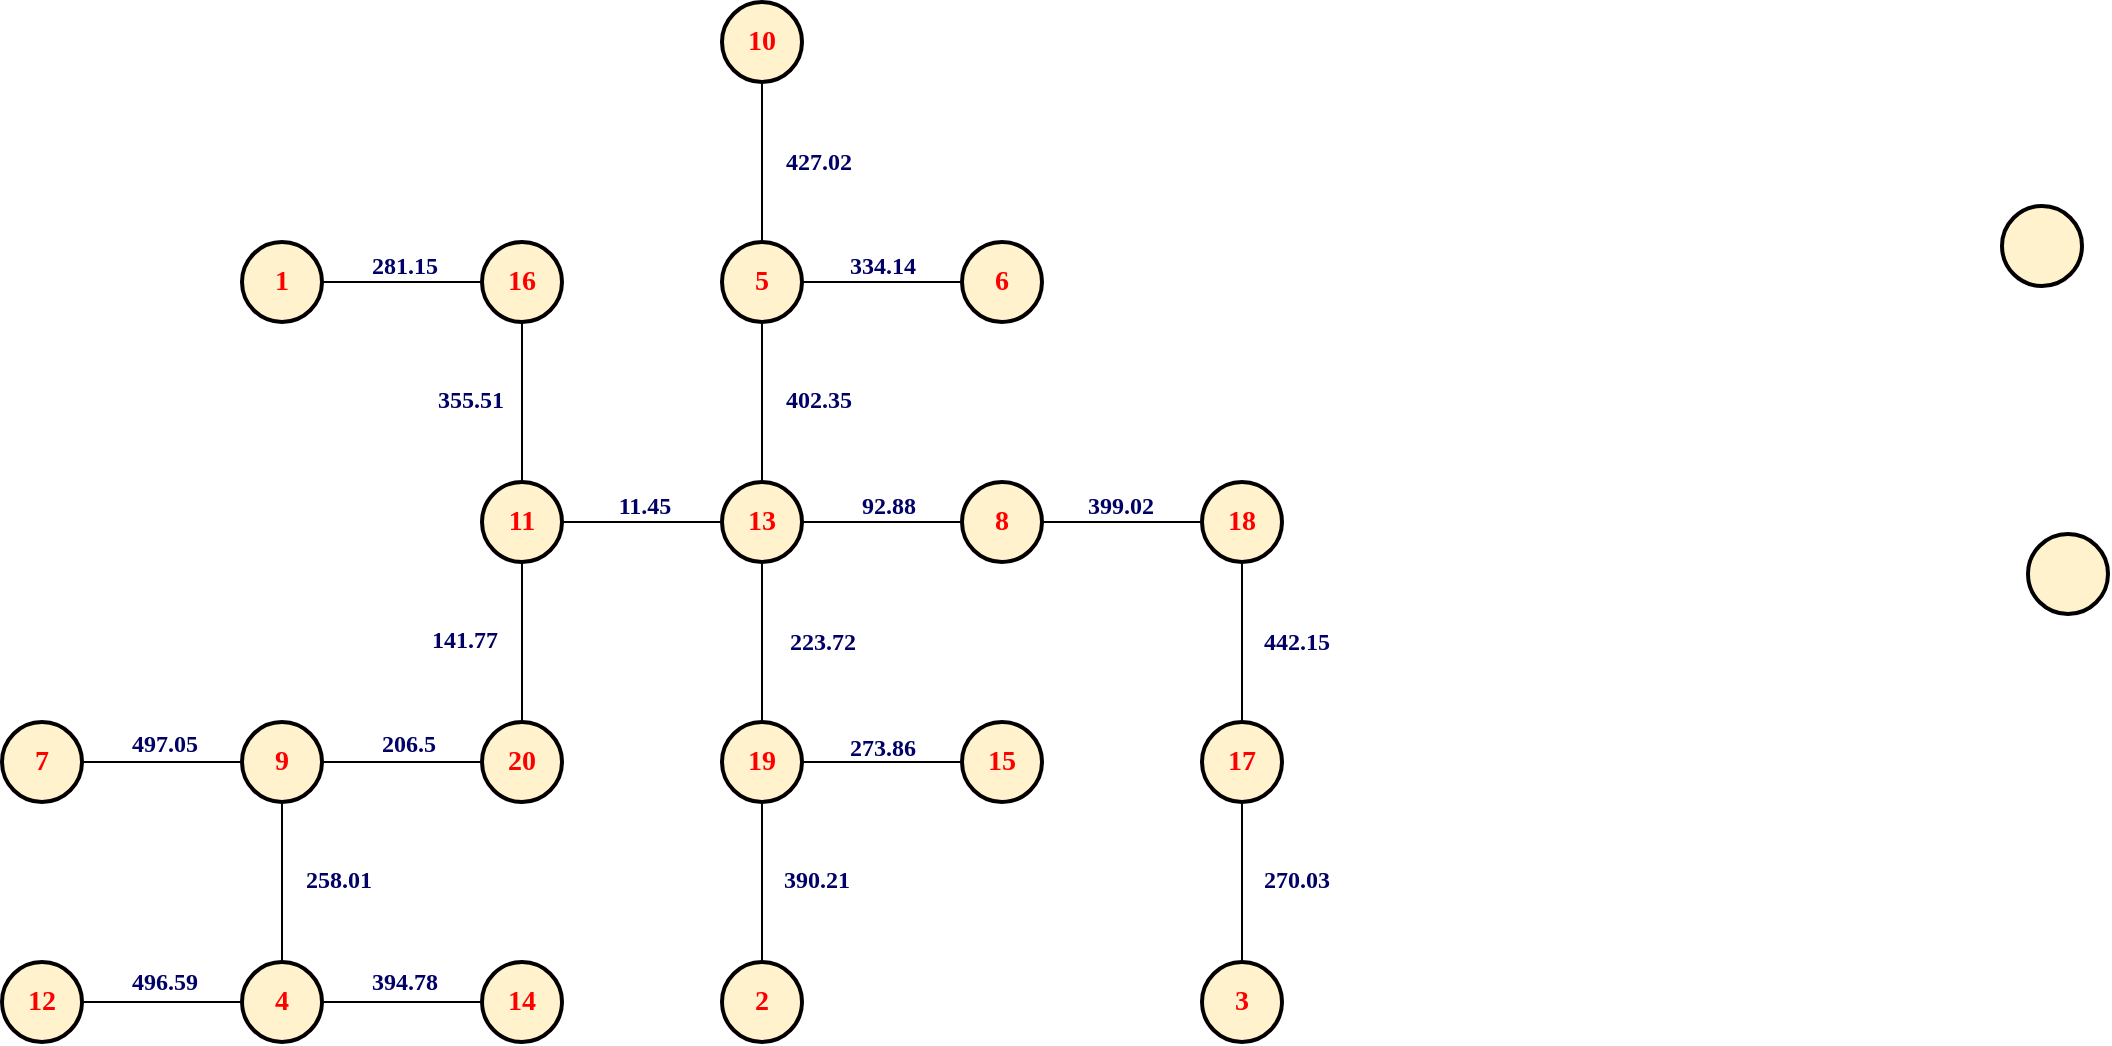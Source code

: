 <mxfile version="24.3.1" type="github">
  <diagram name="Page-1" id="gBuPnpiRrYP1-eBrUCZt">
    <mxGraphModel dx="1195" dy="615" grid="0" gridSize="10" guides="1" tooltips="1" connect="1" arrows="1" fold="1" page="1" pageScale="1" pageWidth="4681" pageHeight="3300" math="0" shadow="0">
      <root>
        <mxCell id="0" />
        <mxCell id="1" parent="0" />
        <mxCell id="evfKNI3alcSAuEDwDKYb-1" value="11" style="ellipse;whiteSpace=wrap;html=1;aspect=fixed;fillColor=#FFF2CC;strokeColor=#000000;strokeWidth=2;fontColor=#FF0000;fontFamily=Times New Roman;fontSize=14;fontStyle=1" vertex="1" parent="1">
          <mxGeometry x="437" y="354" width="40" height="40" as="geometry" />
        </mxCell>
        <mxCell id="evfKNI3alcSAuEDwDKYb-2" value="13" style="ellipse;whiteSpace=wrap;html=1;aspect=fixed;fillColor=#FFF2CC;strokeColor=#000000;strokeWidth=2;fontColor=#FF0000;fontFamily=Times New Roman;fontSize=14;fontStyle=1" vertex="1" parent="1">
          <mxGeometry x="557" y="354" width="40" height="40" as="geometry" />
        </mxCell>
        <mxCell id="evfKNI3alcSAuEDwDKYb-3" value="5" style="ellipse;whiteSpace=wrap;html=1;aspect=fixed;fillColor=#FFF2CC;strokeColor=#000000;strokeWidth=2;fontColor=#FF0000;fontFamily=Times New Roman;fontSize=14;fontStyle=1" vertex="1" parent="1">
          <mxGeometry x="557" y="234" width="40" height="40" as="geometry" />
        </mxCell>
        <mxCell id="evfKNI3alcSAuEDwDKYb-4" value="1" style="ellipse;whiteSpace=wrap;html=1;aspect=fixed;fillColor=#FFF2CC;strokeColor=#000000;strokeWidth=2;fontColor=#FF0000;fontFamily=Times New Roman;fontSize=14;fontStyle=1" vertex="1" parent="1">
          <mxGeometry x="317" y="234" width="40" height="40" as="geometry" />
        </mxCell>
        <mxCell id="evfKNI3alcSAuEDwDKYb-5" value="2" style="ellipse;whiteSpace=wrap;html=1;aspect=fixed;fillColor=#FFF2CC;strokeColor=#000000;strokeWidth=2;fontColor=#FF0000;fontFamily=Times New Roman;fontSize=14;fontStyle=1" vertex="1" parent="1">
          <mxGeometry x="557" y="594" width="40" height="40" as="geometry" />
        </mxCell>
        <mxCell id="evfKNI3alcSAuEDwDKYb-7" value="17" style="ellipse;whiteSpace=wrap;html=1;aspect=fixed;fillColor=#FFF2CC;strokeColor=#000000;strokeWidth=2;fontColor=#FF0000;fontFamily=Times New Roman;fontSize=14;fontStyle=1" vertex="1" parent="1">
          <mxGeometry x="797" y="474" width="40" height="40" as="geometry" />
        </mxCell>
        <mxCell id="evfKNI3alcSAuEDwDKYb-8" value="4" style="ellipse;whiteSpace=wrap;html=1;aspect=fixed;fillColor=#FFF2CC;strokeColor=#000000;strokeWidth=2;fontColor=#FF0000;fontFamily=Times New Roman;fontSize=14;fontStyle=1" vertex="1" parent="1">
          <mxGeometry x="317" y="594" width="40" height="40" as="geometry" />
        </mxCell>
        <mxCell id="evfKNI3alcSAuEDwDKYb-9" value="9" style="ellipse;whiteSpace=wrap;html=1;aspect=fixed;fillColor=#FFF2CC;strokeColor=#000000;strokeWidth=2;fontColor=#FF0000;fontFamily=Times New Roman;fontSize=14;fontStyle=1" vertex="1" parent="1">
          <mxGeometry x="317" y="474" width="40" height="40" as="geometry" />
        </mxCell>
        <mxCell id="evfKNI3alcSAuEDwDKYb-10" value="20" style="ellipse;whiteSpace=wrap;html=1;aspect=fixed;fillColor=#FFF2CC;strokeColor=#000000;strokeWidth=2;fontColor=#FF0000;fontFamily=Times New Roman;fontSize=14;fontStyle=1" vertex="1" parent="1">
          <mxGeometry x="437" y="474" width="40" height="40" as="geometry" />
        </mxCell>
        <mxCell id="evfKNI3alcSAuEDwDKYb-11" value="8" style="ellipse;whiteSpace=wrap;html=1;aspect=fixed;fillColor=#FFF2CC;strokeColor=#000000;strokeWidth=2;fontColor=#FF0000;fontFamily=Times New Roman;fontSize=14;fontStyle=1" vertex="1" parent="1">
          <mxGeometry x="677" y="354" width="40" height="40" as="geometry" />
        </mxCell>
        <mxCell id="evfKNI3alcSAuEDwDKYb-12" value="19" style="ellipse;whiteSpace=wrap;html=1;aspect=fixed;fillColor=#FFF2CC;strokeColor=#000000;strokeWidth=2;fontColor=#FF0000;fontFamily=Times New Roman;fontSize=14;fontStyle=1" vertex="1" parent="1">
          <mxGeometry x="557" y="474" width="40" height="40" as="geometry" />
        </mxCell>
        <mxCell id="evfKNI3alcSAuEDwDKYb-13" value="3" style="ellipse;whiteSpace=wrap;html=1;aspect=fixed;fillColor=#FFF2CC;strokeColor=#000000;strokeWidth=2;fontColor=#FF0000;fontFamily=Times New Roman;fontSize=14;fontStyle=1" vertex="1" parent="1">
          <mxGeometry x="797" y="594" width="40" height="40" as="geometry" />
        </mxCell>
        <mxCell id="evfKNI3alcSAuEDwDKYb-14" value="6" style="ellipse;whiteSpace=wrap;html=1;aspect=fixed;fillColor=#FFF2CC;strokeColor=#000000;strokeWidth=2;fontColor=#FF0000;fontFamily=Times New Roman;fontSize=14;fontStyle=1" vertex="1" parent="1">
          <mxGeometry x="677" y="234" width="40" height="40" as="geometry" />
        </mxCell>
        <mxCell id="evfKNI3alcSAuEDwDKYb-15" value="15" style="ellipse;whiteSpace=wrap;html=1;aspect=fixed;fillColor=#FFF2CC;strokeColor=#000000;strokeWidth=2;fontColor=#FF0000;fontFamily=Times New Roman;fontSize=14;fontStyle=1" vertex="1" parent="1">
          <mxGeometry x="677" y="474" width="40" height="40" as="geometry" />
        </mxCell>
        <mxCell id="evfKNI3alcSAuEDwDKYb-16" value="16" style="ellipse;whiteSpace=wrap;html=1;aspect=fixed;fillColor=#FFF2CC;strokeColor=#000000;strokeWidth=2;fontColor=#FF0000;fontFamily=Times New Roman;fontSize=14;fontStyle=1" vertex="1" parent="1">
          <mxGeometry x="437" y="234" width="40" height="40" as="geometry" />
        </mxCell>
        <mxCell id="evfKNI3alcSAuEDwDKYb-17" value="18" style="ellipse;whiteSpace=wrap;html=1;aspect=fixed;fillColor=#FFF2CC;strokeColor=#000000;strokeWidth=2;fontColor=#FF0000;fontFamily=Times New Roman;fontSize=14;fontStyle=1" vertex="1" parent="1">
          <mxGeometry x="797" y="354" width="40" height="40" as="geometry" />
        </mxCell>
        <mxCell id="evfKNI3alcSAuEDwDKYb-18" value="12" style="ellipse;whiteSpace=wrap;html=1;aspect=fixed;fillColor=#FFF2CC;strokeColor=#000000;strokeWidth=2;fontColor=#FF0000;fontFamily=Times New Roman;fontSize=14;fontStyle=1" vertex="1" parent="1">
          <mxGeometry x="197" y="594" width="40" height="40" as="geometry" />
        </mxCell>
        <mxCell id="evfKNI3alcSAuEDwDKYb-19" value="" style="ellipse;whiteSpace=wrap;html=1;aspect=fixed;fillColor=#FFF2CC;strokeColor=#000000;strokeWidth=2;" vertex="1" parent="1">
          <mxGeometry x="1210" y="380" width="40" height="40" as="geometry" />
        </mxCell>
        <mxCell id="evfKNI3alcSAuEDwDKYb-20" value="7" style="ellipse;whiteSpace=wrap;html=1;aspect=fixed;fillColor=#FFF2CC;strokeColor=#000000;strokeWidth=2;fontColor=#FF0000;fontFamily=Times New Roman;fontSize=14;fontStyle=1" vertex="1" parent="1">
          <mxGeometry x="197" y="474" width="40" height="40" as="geometry" />
        </mxCell>
        <mxCell id="evfKNI3alcSAuEDwDKYb-21" value="10" style="ellipse;whiteSpace=wrap;html=1;aspect=fixed;fillColor=#FFF2CC;strokeColor=#000000;strokeWidth=2;fontColor=#FF0000;fontFamily=Times New Roman;fontSize=14;fontStyle=1" vertex="1" parent="1">
          <mxGeometry x="557" y="114" width="40" height="40" as="geometry" />
        </mxCell>
        <mxCell id="evfKNI3alcSAuEDwDKYb-22" value="14" style="ellipse;whiteSpace=wrap;html=1;aspect=fixed;fillColor=#FFF2CC;strokeColor=#000000;strokeWidth=2;fontColor=#FF0000;fontFamily=Times New Roman;fontSize=14;fontStyle=1" vertex="1" parent="1">
          <mxGeometry x="437" y="594" width="40" height="40" as="geometry" />
        </mxCell>
        <mxCell id="evfKNI3alcSAuEDwDKYb-24" value="" style="endArrow=none;html=1;rounded=0;exitX=1;exitY=0.5;exitDx=0;exitDy=0;entryX=0;entryY=0.5;entryDx=0;entryDy=0;" edge="1" parent="1" source="evfKNI3alcSAuEDwDKYb-2" target="evfKNI3alcSAuEDwDKYb-11">
          <mxGeometry width="50" height="50" relative="1" as="geometry">
            <mxPoint x="717" y="374" as="sourcePoint" />
            <mxPoint x="767" y="324" as="targetPoint" />
          </mxGeometry>
        </mxCell>
        <mxCell id="evfKNI3alcSAuEDwDKYb-25" style="edgeStyle=orthogonalEdgeStyle;rounded=0;orthogonalLoop=1;jettySize=auto;html=1;exitX=1;exitY=0.5;exitDx=0;exitDy=0;entryX=0;entryY=0.5;entryDx=0;entryDy=0;endArrow=none;endFill=0;" edge="1" parent="1" source="evfKNI3alcSAuEDwDKYb-1" target="evfKNI3alcSAuEDwDKYb-2">
          <mxGeometry relative="1" as="geometry" />
        </mxCell>
        <mxCell id="evfKNI3alcSAuEDwDKYb-26" value="" style="endArrow=none;html=1;rounded=0;exitX=0.5;exitY=1;exitDx=0;exitDy=0;" edge="1" parent="1" source="evfKNI3alcSAuEDwDKYb-1" target="evfKNI3alcSAuEDwDKYb-10">
          <mxGeometry width="50" height="50" relative="1" as="geometry">
            <mxPoint x="477" y="454" as="sourcePoint" />
            <mxPoint x="597" y="454" as="targetPoint" />
          </mxGeometry>
        </mxCell>
        <mxCell id="evfKNI3alcSAuEDwDKYb-27" value="" style="endArrow=none;html=1;rounded=0;exitX=0;exitY=0.5;exitDx=0;exitDy=0;entryX=1;entryY=0.5;entryDx=0;entryDy=0;" edge="1" parent="1" source="evfKNI3alcSAuEDwDKYb-10" target="evfKNI3alcSAuEDwDKYb-9">
          <mxGeometry width="50" height="50" relative="1" as="geometry">
            <mxPoint x="507" y="504" as="sourcePoint" />
            <mxPoint x="507" y="584" as="targetPoint" />
          </mxGeometry>
        </mxCell>
        <mxCell id="evfKNI3alcSAuEDwDKYb-28" value="" style="endArrow=none;html=1;rounded=0;exitX=0.5;exitY=1;exitDx=0;exitDy=0;entryX=0.5;entryY=0;entryDx=0;entryDy=0;" edge="1" parent="1" source="evfKNI3alcSAuEDwDKYb-7" target="evfKNI3alcSAuEDwDKYb-13">
          <mxGeometry width="50" height="50" relative="1" as="geometry">
            <mxPoint x="797" y="284" as="sourcePoint" />
            <mxPoint x="837" y="524" as="targetPoint" />
          </mxGeometry>
        </mxCell>
        <mxCell id="evfKNI3alcSAuEDwDKYb-29" value="" style="endArrow=none;html=1;rounded=0;exitX=0;exitY=0.5;exitDx=0;exitDy=0;entryX=1;entryY=0.5;entryDx=0;entryDy=0;" edge="1" parent="1" source="evfKNI3alcSAuEDwDKYb-15" target="evfKNI3alcSAuEDwDKYb-12">
          <mxGeometry width="50" height="50" relative="1" as="geometry">
            <mxPoint x="547" y="514" as="sourcePoint" />
            <mxPoint x="697" y="584" as="targetPoint" />
          </mxGeometry>
        </mxCell>
        <mxCell id="evfKNI3alcSAuEDwDKYb-30" value="" style="endArrow=none;html=1;rounded=0;exitX=0;exitY=0.5;exitDx=0;exitDy=0;entryX=1;entryY=0.5;entryDx=0;entryDy=0;" edge="1" parent="1" source="evfKNI3alcSAuEDwDKYb-16" target="evfKNI3alcSAuEDwDKYb-4">
          <mxGeometry width="50" height="50" relative="1" as="geometry">
            <mxPoint x="627" y="534" as="sourcePoint" />
            <mxPoint x="627" y="614" as="targetPoint" />
          </mxGeometry>
        </mxCell>
        <mxCell id="evfKNI3alcSAuEDwDKYb-31" value="" style="endArrow=none;html=1;rounded=0;exitX=1;exitY=0.5;exitDx=0;exitDy=0;entryX=0;entryY=0.5;entryDx=0;entryDy=0;" edge="1" parent="1" source="evfKNI3alcSAuEDwDKYb-3" target="evfKNI3alcSAuEDwDKYb-14">
          <mxGeometry width="50" height="50" relative="1" as="geometry">
            <mxPoint x="927" y="404" as="sourcePoint" />
            <mxPoint x="997" y="404" as="targetPoint" />
          </mxGeometry>
        </mxCell>
        <mxCell id="evfKNI3alcSAuEDwDKYb-32" value="" style="endArrow=none;html=1;rounded=0;exitX=0.5;exitY=1;exitDx=0;exitDy=0;entryX=0.5;entryY=0;entryDx=0;entryDy=0;" edge="1" parent="1" source="evfKNI3alcSAuEDwDKYb-16" target="evfKNI3alcSAuEDwDKYb-1">
          <mxGeometry width="50" height="50" relative="1" as="geometry">
            <mxPoint x="457" y="314" as="sourcePoint" />
            <mxPoint x="537" y="314" as="targetPoint" />
          </mxGeometry>
        </mxCell>
        <mxCell id="evfKNI3alcSAuEDwDKYb-33" value="" style="endArrow=none;html=1;rounded=0;entryX=0.5;entryY=0;entryDx=0;entryDy=0;exitX=0.5;exitY=1;exitDx=0;exitDy=0;" edge="1" parent="1" source="evfKNI3alcSAuEDwDKYb-12" target="evfKNI3alcSAuEDwDKYb-5">
          <mxGeometry width="50" height="50" relative="1" as="geometry">
            <mxPoint x="637" y="554" as="sourcePoint" />
            <mxPoint x="697" y="669" as="targetPoint" />
          </mxGeometry>
        </mxCell>
        <mxCell id="evfKNI3alcSAuEDwDKYb-35" value="" style="endArrow=none;html=1;rounded=0;exitX=1;exitY=0.5;exitDx=0;exitDy=0;entryX=0;entryY=0.5;entryDx=0;entryDy=0;" edge="1" parent="1" source="evfKNI3alcSAuEDwDKYb-8" target="evfKNI3alcSAuEDwDKYb-22">
          <mxGeometry width="50" height="50" relative="1" as="geometry">
            <mxPoint x="377" y="634" as="sourcePoint" />
            <mxPoint x="427" y="634" as="targetPoint" />
          </mxGeometry>
        </mxCell>
        <mxCell id="evfKNI3alcSAuEDwDKYb-36" value="" style="endArrow=none;html=1;rounded=0;exitX=1;exitY=0.5;exitDx=0;exitDy=0;entryX=0;entryY=0.5;entryDx=0;entryDy=0;" edge="1" parent="1" source="evfKNI3alcSAuEDwDKYb-11" target="evfKNI3alcSAuEDwDKYb-17">
          <mxGeometry width="50" height="50" relative="1" as="geometry">
            <mxPoint x="607" y="384" as="sourcePoint" />
            <mxPoint x="727" y="384" as="targetPoint" />
          </mxGeometry>
        </mxCell>
        <mxCell id="evfKNI3alcSAuEDwDKYb-37" value="" style="endArrow=none;html=1;rounded=0;exitX=0.5;exitY=1;exitDx=0;exitDy=0;entryX=0.5;entryY=0;entryDx=0;entryDy=0;" edge="1" parent="1" source="evfKNI3alcSAuEDwDKYb-3" target="evfKNI3alcSAuEDwDKYb-2">
          <mxGeometry width="50" height="50" relative="1" as="geometry">
            <mxPoint x="617" y="324" as="sourcePoint" />
            <mxPoint x="687" y="284" as="targetPoint" />
          </mxGeometry>
        </mxCell>
        <mxCell id="evfKNI3alcSAuEDwDKYb-38" value="" style="endArrow=none;html=1;rounded=0;exitX=0.5;exitY=0;exitDx=0;exitDy=0;entryX=0.5;entryY=1;entryDx=0;entryDy=0;" edge="1" parent="1" source="evfKNI3alcSAuEDwDKYb-3" target="evfKNI3alcSAuEDwDKYb-21">
          <mxGeometry width="50" height="50" relative="1" as="geometry">
            <mxPoint x="587" y="284" as="sourcePoint" />
            <mxPoint x="577" y="194" as="targetPoint" />
          </mxGeometry>
        </mxCell>
        <mxCell id="evfKNI3alcSAuEDwDKYb-39" value="" style="endArrow=none;html=1;rounded=0;exitX=0.5;exitY=1;exitDx=0;exitDy=0;entryX=0.5;entryY=0;entryDx=0;entryDy=0;" edge="1" parent="1" source="evfKNI3alcSAuEDwDKYb-17" target="evfKNI3alcSAuEDwDKYb-7">
          <mxGeometry width="50" height="50" relative="1" as="geometry">
            <mxPoint x="867" y="373.66" as="sourcePoint" />
            <mxPoint x="907" y="374" as="targetPoint" />
          </mxGeometry>
        </mxCell>
        <mxCell id="evfKNI3alcSAuEDwDKYb-40" value="" style="endArrow=none;html=1;rounded=0;exitX=1;exitY=0.5;exitDx=0;exitDy=0;entryX=0;entryY=0.5;entryDx=0;entryDy=0;" edge="1" parent="1" source="evfKNI3alcSAuEDwDKYb-18" target="evfKNI3alcSAuEDwDKYb-8">
          <mxGeometry width="50" height="50" relative="1" as="geometry">
            <mxPoint x="287" y="704" as="sourcePoint" />
            <mxPoint x="347" y="704" as="targetPoint" />
          </mxGeometry>
        </mxCell>
        <mxCell id="evfKNI3alcSAuEDwDKYb-41" value="" style="endArrow=none;html=1;rounded=0;entryX=0;entryY=0.5;entryDx=0;entryDy=0;exitX=1;exitY=0.5;exitDx=0;exitDy=0;" edge="1" parent="1" source="evfKNI3alcSAuEDwDKYb-20" target="evfKNI3alcSAuEDwDKYb-9">
          <mxGeometry width="50" height="50" relative="1" as="geometry">
            <mxPoint x="247" y="494" as="sourcePoint" />
            <mxPoint x="467" y="604" as="targetPoint" />
          </mxGeometry>
        </mxCell>
        <mxCell id="evfKNI3alcSAuEDwDKYb-42" value="" style="endArrow=none;html=1;rounded=0;exitX=0.5;exitY=1;exitDx=0;exitDy=0;entryX=0.5;entryY=0;entryDx=0;entryDy=0;" edge="1" parent="1" source="evfKNI3alcSAuEDwDKYb-2" target="evfKNI3alcSAuEDwDKYb-12">
          <mxGeometry width="50" height="50" relative="1" as="geometry">
            <mxPoint x="527" y="624" as="sourcePoint" />
            <mxPoint x="447" y="624" as="targetPoint" />
          </mxGeometry>
        </mxCell>
        <mxCell id="evfKNI3alcSAuEDwDKYb-43" value="" style="ellipse;whiteSpace=wrap;html=1;aspect=fixed;fillColor=#FFF2CC;strokeColor=#000000;strokeWidth=2;" vertex="1" parent="1">
          <mxGeometry x="1197" y="216" width="40" height="40" as="geometry" />
        </mxCell>
        <mxCell id="evfKNI3alcSAuEDwDKYb-45" value="" style="endArrow=none;html=1;rounded=0;exitX=0.5;exitY=1;exitDx=0;exitDy=0;entryX=0.5;entryY=0;entryDx=0;entryDy=0;" edge="1" parent="1" source="evfKNI3alcSAuEDwDKYb-9" target="evfKNI3alcSAuEDwDKYb-8">
          <mxGeometry width="50" height="50" relative="1" as="geometry">
            <mxPoint x="347" y="694" as="sourcePoint" />
            <mxPoint x="347" y="644" as="targetPoint" />
          </mxGeometry>
        </mxCell>
        <mxCell id="evfKNI3alcSAuEDwDKYb-47" value="11.45" style="text;html=1;align=center;verticalAlign=middle;resizable=0;points=[];autosize=1;strokeColor=none;fillColor=none;fontFamily=Verdana;fontStyle=1;fontColor=#000066;" vertex="1" parent="1">
          <mxGeometry x="491" y="353" width="53" height="26" as="geometry" />
        </mxCell>
        <mxCell id="evfKNI3alcSAuEDwDKYb-48" value="92.88" style="text;html=1;align=center;verticalAlign=middle;resizable=0;points=[];autosize=1;strokeColor=none;fillColor=none;fontFamily=Verdana;fontStyle=1;fontColor=#000066;" vertex="1" parent="1">
          <mxGeometry x="613" y="353" width="53" height="26" as="geometry" />
        </mxCell>
        <mxCell id="evfKNI3alcSAuEDwDKYb-49" value="141.77" style="text;html=1;align=center;verticalAlign=middle;resizable=0;points=[];autosize=1;strokeColor=none;fillColor=none;fontFamily=Verdana;fontStyle=1;fontColor=#000066;" vertex="1" parent="1">
          <mxGeometry x="397" y="420" width="61" height="26" as="geometry" />
        </mxCell>
        <mxCell id="evfKNI3alcSAuEDwDKYb-50" value="206.5" style="text;html=1;align=center;verticalAlign=middle;resizable=0;points=[];autosize=1;strokeColor=none;fillColor=none;fontFamily=Verdana;fontStyle=1;fontColor=#000066;" vertex="1" parent="1">
          <mxGeometry x="373" y="472" width="53" height="26" as="geometry" />
        </mxCell>
        <mxCell id="evfKNI3alcSAuEDwDKYb-51" value="223.72" style="text;html=1;align=center;verticalAlign=middle;resizable=0;points=[];autosize=1;strokeColor=none;fillColor=none;fontFamily=Verdana;fontStyle=1;fontColor=#000066;" vertex="1" parent="1">
          <mxGeometry x="576" y="421" width="61" height="26" as="geometry" />
        </mxCell>
        <mxCell id="evfKNI3alcSAuEDwDKYb-52" value="258.01" style="text;html=1;align=center;verticalAlign=middle;resizable=0;points=[];autosize=1;strokeColor=none;fillColor=none;fontFamily=Verdana;fontStyle=1;fontColor=#000066;" vertex="1" parent="1">
          <mxGeometry x="334" y="540" width="61" height="26" as="geometry" />
        </mxCell>
        <mxCell id="evfKNI3alcSAuEDwDKYb-53" value="270.03" style="text;html=1;align=center;verticalAlign=middle;resizable=0;points=[];autosize=1;strokeColor=none;fillColor=none;fontFamily=Verdana;fontStyle=1;fontColor=#000066;" vertex="1" parent="1">
          <mxGeometry x="813" y="540" width="61" height="26" as="geometry" />
        </mxCell>
        <mxCell id="evfKNI3alcSAuEDwDKYb-54" value="273.86" style="text;html=1;align=center;verticalAlign=middle;resizable=0;points=[];autosize=1;strokeColor=none;fillColor=none;fontFamily=Verdana;fontStyle=1;fontColor=#000066;" vertex="1" parent="1">
          <mxGeometry x="606" y="474" width="61" height="26" as="geometry" />
        </mxCell>
        <mxCell id="evfKNI3alcSAuEDwDKYb-55" value="281.15" style="text;html=1;align=center;verticalAlign=middle;resizable=0;points=[];autosize=1;strokeColor=none;fillColor=none;fontFamily=Verdana;fontStyle=1;fontColor=#000066;" vertex="1" parent="1">
          <mxGeometry x="367" y="233" width="61" height="26" as="geometry" />
        </mxCell>
        <mxCell id="evfKNI3alcSAuEDwDKYb-57" value="334.14" style="text;html=1;align=center;verticalAlign=middle;resizable=0;points=[];autosize=1;strokeColor=none;fillColor=none;fontFamily=Verdana;fontStyle=1;fontColor=#000066;" vertex="1" parent="1">
          <mxGeometry x="606" y="233" width="61" height="26" as="geometry" />
        </mxCell>
        <mxCell id="evfKNI3alcSAuEDwDKYb-58" value="355.51" style="text;html=1;align=center;verticalAlign=middle;resizable=0;points=[];autosize=1;strokeColor=none;fillColor=none;fontFamily=Verdana;fontStyle=1;fontColor=#000066;" vertex="1" parent="1">
          <mxGeometry x="400" y="300" width="61" height="26" as="geometry" />
        </mxCell>
        <mxCell id="evfKNI3alcSAuEDwDKYb-59" value="390.21" style="text;html=1;align=center;verticalAlign=middle;resizable=0;points=[];autosize=1;strokeColor=none;fillColor=none;fontFamily=Verdana;fontStyle=1;fontColor=#000066;" vertex="1" parent="1">
          <mxGeometry x="573" y="540" width="61" height="26" as="geometry" />
        </mxCell>
        <mxCell id="evfKNI3alcSAuEDwDKYb-60" value="394.78" style="text;html=1;align=center;verticalAlign=middle;resizable=0;points=[];autosize=1;strokeColor=none;fillColor=none;fontFamily=Verdana;fontStyle=1;fontColor=#000066;" vertex="1" parent="1">
          <mxGeometry x="367" y="591" width="61" height="26" as="geometry" />
        </mxCell>
        <mxCell id="evfKNI3alcSAuEDwDKYb-61" value="399.02" style="text;html=1;align=center;verticalAlign=middle;resizable=0;points=[];autosize=1;strokeColor=none;fillColor=none;fontFamily=Verdana;fontStyle=1;fontColor=#000066;" vertex="1" parent="1">
          <mxGeometry x="725" y="353" width="61" height="26" as="geometry" />
        </mxCell>
        <mxCell id="evfKNI3alcSAuEDwDKYb-62" value="442.15" style="text;html=1;align=center;verticalAlign=middle;resizable=0;points=[];autosize=1;strokeColor=none;fillColor=none;fontFamily=Verdana;fontStyle=1;fontColor=#000066;" vertex="1" parent="1">
          <mxGeometry x="813" y="421" width="61" height="26" as="geometry" />
        </mxCell>
        <mxCell id="evfKNI3alcSAuEDwDKYb-63" value="496.59" style="text;html=1;align=center;verticalAlign=middle;resizable=0;points=[];autosize=1;strokeColor=none;fillColor=none;fontFamily=Verdana;fontStyle=1;fontColor=#000066;" vertex="1" parent="1">
          <mxGeometry x="247" y="591" width="61" height="26" as="geometry" />
        </mxCell>
        <mxCell id="evfKNI3alcSAuEDwDKYb-64" value="497.05" style="text;html=1;align=center;verticalAlign=middle;resizable=0;points=[];autosize=1;strokeColor=none;fillColor=none;fontFamily=Verdana;fontStyle=1;fontColor=#000066;" vertex="1" parent="1">
          <mxGeometry x="247" y="472" width="61" height="26" as="geometry" />
        </mxCell>
        <mxCell id="evfKNI3alcSAuEDwDKYb-65" value="427.02" style="text;html=1;align=center;verticalAlign=middle;resizable=0;points=[];autosize=1;strokeColor=none;fillColor=none;fontFamily=Verdana;fontStyle=1;fontColor=#000066;" vertex="1" parent="1">
          <mxGeometry x="574" y="181" width="61" height="26" as="geometry" />
        </mxCell>
        <mxCell id="evfKNI3alcSAuEDwDKYb-66" value="402.35" style="text;html=1;align=center;verticalAlign=middle;resizable=0;points=[];autosize=1;strokeColor=none;fillColor=none;fontFamily=Verdana;fontStyle=1;fontColor=#000066;" vertex="1" parent="1">
          <mxGeometry x="574" y="300" width="61" height="26" as="geometry" />
        </mxCell>
      </root>
    </mxGraphModel>
  </diagram>
</mxfile>
